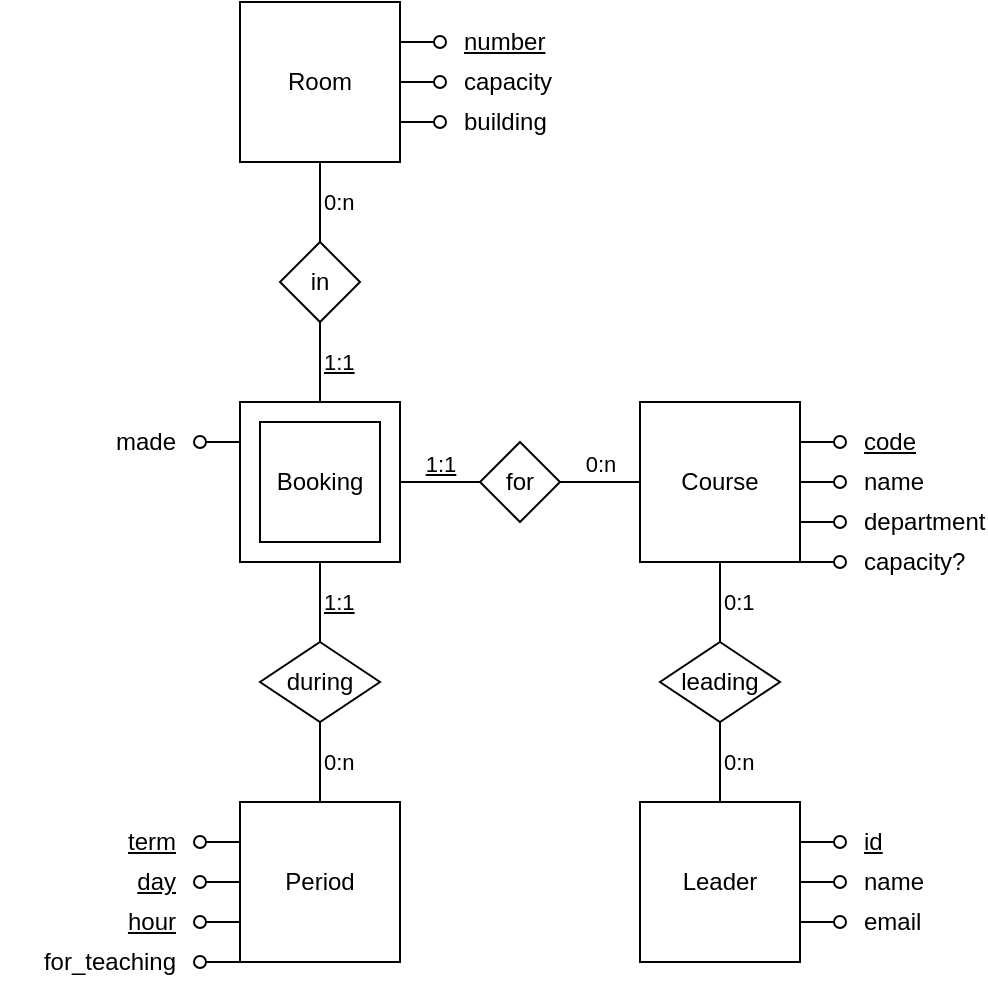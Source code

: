 <mxfile version="20.2.2" type="device"><diagram id="mnj3CZpPWjh1eaQLBS6u" name="Page-1"><mxGraphModel dx="1316" dy="486" grid="1" gridSize="10" guides="1" tooltips="1" connect="1" arrows="1" fold="1" page="1" pageScale="1" pageWidth="850" pageHeight="1100" math="0" shadow="0"><root><mxCell id="0"/><mxCell id="1" parent="0"/><mxCell id="qgLhASEdlGy15Nl17r4F-2" style="edgeStyle=orthogonalEdgeStyle;rounded=0;orthogonalLoop=1;jettySize=auto;html=1;exitX=1;exitY=0.25;exitDx=0;exitDy=0;endArrow=oval;endFill=0;" edge="1" parent="1" source="qgLhASEdlGy15Nl17r4F-1"><mxGeometry relative="1" as="geometry"><mxPoint x="260" y="60" as="targetPoint"/></mxGeometry></mxCell><mxCell id="qgLhASEdlGy15Nl17r4F-3" style="edgeStyle=orthogonalEdgeStyle;rounded=0;orthogonalLoop=1;jettySize=auto;html=1;exitX=1;exitY=0.5;exitDx=0;exitDy=0;endArrow=oval;endFill=0;" edge="1" parent="1" source="qgLhASEdlGy15Nl17r4F-1"><mxGeometry relative="1" as="geometry"><mxPoint x="260" y="80" as="targetPoint"/></mxGeometry></mxCell><mxCell id="qgLhASEdlGy15Nl17r4F-4" style="edgeStyle=orthogonalEdgeStyle;rounded=0;orthogonalLoop=1;jettySize=auto;html=1;exitX=1;exitY=0.75;exitDx=0;exitDy=0;endArrow=oval;endFill=0;" edge="1" parent="1" source="qgLhASEdlGy15Nl17r4F-1"><mxGeometry relative="1" as="geometry"><mxPoint x="260" y="100" as="targetPoint"/></mxGeometry></mxCell><mxCell id="qgLhASEdlGy15Nl17r4F-10" value="0:n" style="edgeStyle=orthogonalEdgeStyle;rounded=0;orthogonalLoop=1;jettySize=auto;html=1;exitX=0.5;exitY=1;exitDx=0;exitDy=0;entryX=0.5;entryY=0;entryDx=0;entryDy=0;endArrow=none;endFill=0;align=left;" edge="1" parent="1" source="qgLhASEdlGy15Nl17r4F-1" target="qgLhASEdlGy15Nl17r4F-9"><mxGeometry relative="1" as="geometry"/></mxCell><mxCell id="qgLhASEdlGy15Nl17r4F-1" value="&lt;div&gt;Room&lt;/div&gt;" style="rounded=0;whiteSpace=wrap;html=1;" vertex="1" parent="1"><mxGeometry x="160" y="40" width="80" height="80" as="geometry"/></mxCell><mxCell id="qgLhASEdlGy15Nl17r4F-5" value="&lt;u&gt;number&lt;/u&gt;" style="text;html=1;strokeColor=none;fillColor=none;align=left;verticalAlign=middle;whiteSpace=wrap;rounded=0;" vertex="1" parent="1"><mxGeometry x="270" y="50" width="60" height="20" as="geometry"/></mxCell><mxCell id="qgLhASEdlGy15Nl17r4F-6" value="capacity" style="text;html=1;strokeColor=none;fillColor=none;align=left;verticalAlign=middle;whiteSpace=wrap;rounded=0;" vertex="1" parent="1"><mxGeometry x="270" y="70" width="60" height="20" as="geometry"/></mxCell><mxCell id="qgLhASEdlGy15Nl17r4F-7" value="building" style="text;html=1;strokeColor=none;fillColor=none;align=left;verticalAlign=middle;whiteSpace=wrap;rounded=0;" vertex="1" parent="1"><mxGeometry x="270" y="90" width="60" height="20" as="geometry"/></mxCell><mxCell id="qgLhASEdlGy15Nl17r4F-19" value="&lt;div align=&quot;left&quot;&gt;&lt;u&gt;1:1&lt;/u&gt;&lt;/div&gt;" style="edgeStyle=orthogonalEdgeStyle;rounded=0;orthogonalLoop=1;jettySize=auto;html=1;exitX=0.5;exitY=1;exitDx=0;exitDy=0;entryX=0.5;entryY=0;entryDx=0;entryDy=0;endArrow=none;endFill=0;align=left;" edge="1" parent="1" source="qgLhASEdlGy15Nl17r4F-8" target="qgLhASEdlGy15Nl17r4F-17"><mxGeometry relative="1" as="geometry"/></mxCell><mxCell id="qgLhASEdlGy15Nl17r4F-21" value="&lt;u&gt;1:1&lt;/u&gt;" style="edgeStyle=orthogonalEdgeStyle;rounded=0;orthogonalLoop=1;jettySize=auto;html=1;exitX=1;exitY=0.5;exitDx=0;exitDy=0;entryX=0;entryY=0.5;entryDx=0;entryDy=0;endArrow=none;endFill=0;verticalAlign=bottom;" edge="1" parent="1" source="qgLhASEdlGy15Nl17r4F-8" target="qgLhASEdlGy15Nl17r4F-14"><mxGeometry relative="1" as="geometry"/></mxCell><mxCell id="qgLhASEdlGy15Nl17r4F-26" style="edgeStyle=orthogonalEdgeStyle;rounded=0;orthogonalLoop=1;jettySize=auto;html=1;exitX=0;exitY=0.25;exitDx=0;exitDy=0;endArrow=oval;endFill=0;" edge="1" parent="1" source="qgLhASEdlGy15Nl17r4F-8"><mxGeometry relative="1" as="geometry"><mxPoint x="140" y="260" as="targetPoint"/></mxGeometry></mxCell><mxCell id="qgLhASEdlGy15Nl17r4F-8" value="Booking" style="rounded=0;whiteSpace=wrap;html=1;shadow=0;sketch=0;glass=0;" vertex="1" parent="1"><mxGeometry x="160" y="240" width="80" height="80" as="geometry"/></mxCell><mxCell id="qgLhASEdlGy15Nl17r4F-11" value="&lt;div align=&quot;left&quot;&gt;&lt;u&gt;1:1&lt;/u&gt;&lt;/div&gt;" style="edgeStyle=orthogonalEdgeStyle;rounded=0;orthogonalLoop=1;jettySize=auto;html=1;exitX=0.5;exitY=1;exitDx=0;exitDy=0;entryX=0.5;entryY=0;entryDx=0;entryDy=0;endArrow=none;endFill=0;align=left;" edge="1" parent="1" source="qgLhASEdlGy15Nl17r4F-9" target="qgLhASEdlGy15Nl17r4F-8"><mxGeometry relative="1" as="geometry"/></mxCell><mxCell id="qgLhASEdlGy15Nl17r4F-9" value="in" style="rhombus;whiteSpace=wrap;html=1;" vertex="1" parent="1"><mxGeometry x="180" y="160" width="40" height="40" as="geometry"/></mxCell><mxCell id="qgLhASEdlGy15Nl17r4F-12" value="" style="rounded=0;whiteSpace=wrap;html=1;shadow=0;glass=0;sketch=0;fillColor=none;" vertex="1" parent="1"><mxGeometry x="170" y="250" width="60" height="60" as="geometry"/></mxCell><mxCell id="qgLhASEdlGy15Nl17r4F-23" value="0:1" style="edgeStyle=orthogonalEdgeStyle;rounded=0;orthogonalLoop=1;jettySize=auto;html=1;exitX=0.5;exitY=1;exitDx=0;exitDy=0;entryX=0.5;entryY=0;entryDx=0;entryDy=0;endArrow=none;endFill=0;align=left;" edge="1" parent="1" source="qgLhASEdlGy15Nl17r4F-13" target="qgLhASEdlGy15Nl17r4F-18"><mxGeometry relative="1" as="geometry"/></mxCell><mxCell id="qgLhASEdlGy15Nl17r4F-36" style="edgeStyle=orthogonalEdgeStyle;rounded=0;orthogonalLoop=1;jettySize=auto;html=1;exitX=1;exitY=0.25;exitDx=0;exitDy=0;startArrow=none;startFill=0;endArrow=oval;endFill=0;" edge="1" parent="1" source="qgLhASEdlGy15Nl17r4F-13"><mxGeometry relative="1" as="geometry"><mxPoint x="460" y="260.172" as="targetPoint"/></mxGeometry></mxCell><mxCell id="qgLhASEdlGy15Nl17r4F-37" style="edgeStyle=orthogonalEdgeStyle;rounded=0;orthogonalLoop=1;jettySize=auto;html=1;exitX=1;exitY=0.5;exitDx=0;exitDy=0;startArrow=none;startFill=0;endArrow=oval;endFill=0;" edge="1" parent="1" source="qgLhASEdlGy15Nl17r4F-13"><mxGeometry relative="1" as="geometry"><mxPoint x="460" y="280.172" as="targetPoint"/></mxGeometry></mxCell><mxCell id="qgLhASEdlGy15Nl17r4F-38" style="edgeStyle=orthogonalEdgeStyle;rounded=0;orthogonalLoop=1;jettySize=auto;html=1;exitX=1;exitY=0.75;exitDx=0;exitDy=0;startArrow=none;startFill=0;endArrow=oval;endFill=0;" edge="1" parent="1" source="qgLhASEdlGy15Nl17r4F-13"><mxGeometry relative="1" as="geometry"><mxPoint x="460" y="300.172" as="targetPoint"/></mxGeometry></mxCell><mxCell id="qgLhASEdlGy15Nl17r4F-39" style="edgeStyle=orthogonalEdgeStyle;rounded=0;orthogonalLoop=1;jettySize=auto;html=1;exitX=1;exitY=1;exitDx=0;exitDy=0;startArrow=none;startFill=0;endArrow=oval;endFill=0;" edge="1" parent="1" source="qgLhASEdlGy15Nl17r4F-13"><mxGeometry relative="1" as="geometry"><mxPoint x="460" y="320.172" as="targetPoint"/></mxGeometry></mxCell><mxCell id="qgLhASEdlGy15Nl17r4F-13" value="Course" style="rounded=0;whiteSpace=wrap;html=1;" vertex="1" parent="1"><mxGeometry x="360" y="240" width="80" height="80" as="geometry"/></mxCell><mxCell id="qgLhASEdlGy15Nl17r4F-22" value="0:n" style="edgeStyle=orthogonalEdgeStyle;rounded=0;orthogonalLoop=1;jettySize=auto;html=1;exitX=1;exitY=0.5;exitDx=0;exitDy=0;entryX=0;entryY=0.5;entryDx=0;entryDy=0;endArrow=none;endFill=0;verticalAlign=bottom;" edge="1" parent="1" source="qgLhASEdlGy15Nl17r4F-14" target="qgLhASEdlGy15Nl17r4F-13"><mxGeometry relative="1" as="geometry"/></mxCell><mxCell id="qgLhASEdlGy15Nl17r4F-14" value="&lt;div&gt;for&lt;/div&gt;" style="rhombus;whiteSpace=wrap;html=1;" vertex="1" parent="1"><mxGeometry x="280" y="260" width="40" height="40" as="geometry"/></mxCell><mxCell id="qgLhASEdlGy15Nl17r4F-40" style="edgeStyle=orthogonalEdgeStyle;rounded=0;orthogonalLoop=1;jettySize=auto;html=1;exitX=1;exitY=0.25;exitDx=0;exitDy=0;startArrow=none;startFill=0;endArrow=oval;endFill=0;" edge="1" parent="1" source="qgLhASEdlGy15Nl17r4F-15"><mxGeometry relative="1" as="geometry"><mxPoint x="460" y="460.172" as="targetPoint"/></mxGeometry></mxCell><mxCell id="qgLhASEdlGy15Nl17r4F-41" style="edgeStyle=orthogonalEdgeStyle;rounded=0;orthogonalLoop=1;jettySize=auto;html=1;exitX=1;exitY=0.5;exitDx=0;exitDy=0;startArrow=none;startFill=0;endArrow=oval;endFill=0;" edge="1" parent="1" source="qgLhASEdlGy15Nl17r4F-15"><mxGeometry relative="1" as="geometry"><mxPoint x="460" y="480.172" as="targetPoint"/></mxGeometry></mxCell><mxCell id="qgLhASEdlGy15Nl17r4F-42" style="edgeStyle=orthogonalEdgeStyle;rounded=0;orthogonalLoop=1;jettySize=auto;html=1;exitX=1;exitY=0.75;exitDx=0;exitDy=0;startArrow=none;startFill=0;endArrow=oval;endFill=0;" edge="1" parent="1" source="qgLhASEdlGy15Nl17r4F-15"><mxGeometry relative="1" as="geometry"><mxPoint x="460" y="500.172" as="targetPoint"/></mxGeometry></mxCell><mxCell id="qgLhASEdlGy15Nl17r4F-15" value="Leader" style="rounded=0;whiteSpace=wrap;html=1;" vertex="1" parent="1"><mxGeometry x="360" y="440" width="80" height="80" as="geometry"/></mxCell><mxCell id="qgLhASEdlGy15Nl17r4F-28" style="edgeStyle=orthogonalEdgeStyle;rounded=0;orthogonalLoop=1;jettySize=auto;html=1;exitX=0;exitY=0.25;exitDx=0;exitDy=0;startArrow=none;startFill=0;endArrow=oval;endFill=0;" edge="1" parent="1" source="qgLhASEdlGy15Nl17r4F-16"><mxGeometry relative="1" as="geometry"><mxPoint x="140" y="460.172" as="targetPoint"/></mxGeometry></mxCell><mxCell id="qgLhASEdlGy15Nl17r4F-29" style="edgeStyle=orthogonalEdgeStyle;rounded=0;orthogonalLoop=1;jettySize=auto;html=1;exitX=0;exitY=0.5;exitDx=0;exitDy=0;startArrow=none;startFill=0;endArrow=oval;endFill=0;" edge="1" parent="1" source="qgLhASEdlGy15Nl17r4F-16"><mxGeometry relative="1" as="geometry"><mxPoint x="140" y="480.172" as="targetPoint"/></mxGeometry></mxCell><mxCell id="qgLhASEdlGy15Nl17r4F-30" style="edgeStyle=orthogonalEdgeStyle;rounded=0;orthogonalLoop=1;jettySize=auto;html=1;exitX=0;exitY=0.75;exitDx=0;exitDy=0;startArrow=none;startFill=0;endArrow=oval;endFill=0;" edge="1" parent="1" source="qgLhASEdlGy15Nl17r4F-16"><mxGeometry relative="1" as="geometry"><mxPoint x="140" y="500.172" as="targetPoint"/></mxGeometry></mxCell><mxCell id="qgLhASEdlGy15Nl17r4F-31" style="edgeStyle=orthogonalEdgeStyle;rounded=0;orthogonalLoop=1;jettySize=auto;html=1;exitX=0;exitY=1;exitDx=0;exitDy=0;startArrow=none;startFill=0;endArrow=oval;endFill=0;" edge="1" parent="1" source="qgLhASEdlGy15Nl17r4F-16"><mxGeometry relative="1" as="geometry"><mxPoint x="140" y="520.172" as="targetPoint"/></mxGeometry></mxCell><mxCell id="qgLhASEdlGy15Nl17r4F-16" value="Period" style="rounded=0;whiteSpace=wrap;html=1;" vertex="1" parent="1"><mxGeometry x="160" y="440" width="80" height="80" as="geometry"/></mxCell><mxCell id="qgLhASEdlGy15Nl17r4F-20" value="0:n" style="edgeStyle=orthogonalEdgeStyle;rounded=0;orthogonalLoop=1;jettySize=auto;html=1;exitX=0.5;exitY=1;exitDx=0;exitDy=0;entryX=0.5;entryY=0;entryDx=0;entryDy=0;endArrow=none;endFill=0;align=left;" edge="1" parent="1" source="qgLhASEdlGy15Nl17r4F-17" target="qgLhASEdlGy15Nl17r4F-16"><mxGeometry relative="1" as="geometry"/></mxCell><mxCell id="qgLhASEdlGy15Nl17r4F-17" value="during" style="rhombus;whiteSpace=wrap;html=1;" vertex="1" parent="1"><mxGeometry x="170" y="360" width="60" height="40" as="geometry"/></mxCell><mxCell id="qgLhASEdlGy15Nl17r4F-24" value="0:n" style="edgeStyle=orthogonalEdgeStyle;rounded=0;orthogonalLoop=1;jettySize=auto;html=1;exitX=0.5;exitY=1;exitDx=0;exitDy=0;entryX=0.5;entryY=0;entryDx=0;entryDy=0;endArrow=none;endFill=0;align=left;" edge="1" parent="1" source="qgLhASEdlGy15Nl17r4F-18" target="qgLhASEdlGy15Nl17r4F-15"><mxGeometry relative="1" as="geometry"/></mxCell><mxCell id="qgLhASEdlGy15Nl17r4F-18" value="leading" style="rhombus;whiteSpace=wrap;html=1;" vertex="1" parent="1"><mxGeometry x="370" y="360" width="60" height="40" as="geometry"/></mxCell><mxCell id="qgLhASEdlGy15Nl17r4F-27" value="&lt;div align=&quot;right&quot;&gt;made&lt;/div&gt;" style="text;html=1;strokeColor=none;fillColor=none;align=right;verticalAlign=middle;whiteSpace=wrap;rounded=0;" vertex="1" parent="1"><mxGeometry x="80" y="250" width="50" height="20" as="geometry"/></mxCell><mxCell id="qgLhASEdlGy15Nl17r4F-32" value="&lt;u&gt;term&lt;/u&gt;" style="text;html=1;strokeColor=none;fillColor=none;align=right;verticalAlign=middle;whiteSpace=wrap;rounded=0;" vertex="1" parent="1"><mxGeometry x="80" y="450" width="50" height="20" as="geometry"/></mxCell><mxCell id="qgLhASEdlGy15Nl17r4F-33" value="&lt;u&gt;day&lt;/u&gt;" style="text;html=1;strokeColor=none;fillColor=none;align=right;verticalAlign=middle;whiteSpace=wrap;rounded=0;" vertex="1" parent="1"><mxGeometry x="80" y="470" width="50" height="20" as="geometry"/></mxCell><mxCell id="qgLhASEdlGy15Nl17r4F-34" value="&lt;u&gt;hour&lt;/u&gt;" style="text;html=1;strokeColor=none;fillColor=none;align=right;verticalAlign=middle;whiteSpace=wrap;rounded=0;" vertex="1" parent="1"><mxGeometry x="80" y="490" width="50" height="20" as="geometry"/></mxCell><mxCell id="qgLhASEdlGy15Nl17r4F-35" value="for_teaching" style="text;html=1;strokeColor=none;fillColor=none;align=right;verticalAlign=middle;whiteSpace=wrap;rounded=0;" vertex="1" parent="1"><mxGeometry x="40" y="510" width="90" height="20" as="geometry"/></mxCell><mxCell id="qgLhASEdlGy15Nl17r4F-43" value="&lt;u&gt;code&lt;/u&gt;" style="text;html=1;strokeColor=none;fillColor=none;align=left;verticalAlign=middle;whiteSpace=wrap;rounded=0;" vertex="1" parent="1"><mxGeometry x="470" y="250" width="60" height="20" as="geometry"/></mxCell><mxCell id="qgLhASEdlGy15Nl17r4F-44" value="name" style="text;html=1;strokeColor=none;fillColor=none;align=left;verticalAlign=middle;whiteSpace=wrap;rounded=0;" vertex="1" parent="1"><mxGeometry x="470" y="270" width="60" height="20" as="geometry"/></mxCell><mxCell id="qgLhASEdlGy15Nl17r4F-45" value="department" style="text;html=1;strokeColor=none;fillColor=none;align=left;verticalAlign=middle;whiteSpace=wrap;rounded=0;" vertex="1" parent="1"><mxGeometry x="470" y="290" width="60" height="20" as="geometry"/></mxCell><mxCell id="qgLhASEdlGy15Nl17r4F-46" value="capacity?" style="text;html=1;strokeColor=none;fillColor=none;align=left;verticalAlign=middle;whiteSpace=wrap;rounded=0;" vertex="1" parent="1"><mxGeometry x="470" y="310" width="60" height="20" as="geometry"/></mxCell><mxCell id="qgLhASEdlGy15Nl17r4F-47" value="&lt;u&gt;id&lt;/u&gt;" style="text;html=1;strokeColor=none;fillColor=none;align=left;verticalAlign=middle;whiteSpace=wrap;rounded=0;" vertex="1" parent="1"><mxGeometry x="470" y="450" width="60" height="20" as="geometry"/></mxCell><mxCell id="qgLhASEdlGy15Nl17r4F-48" value="name" style="text;html=1;strokeColor=none;fillColor=none;align=left;verticalAlign=middle;whiteSpace=wrap;rounded=0;" vertex="1" parent="1"><mxGeometry x="470" y="470" width="60" height="20" as="geometry"/></mxCell><mxCell id="qgLhASEdlGy15Nl17r4F-49" value="email" style="text;html=1;strokeColor=none;fillColor=none;align=left;verticalAlign=middle;whiteSpace=wrap;rounded=0;" vertex="1" parent="1"><mxGeometry x="470" y="490" width="60" height="20" as="geometry"/></mxCell></root></mxGraphModel></diagram></mxfile>